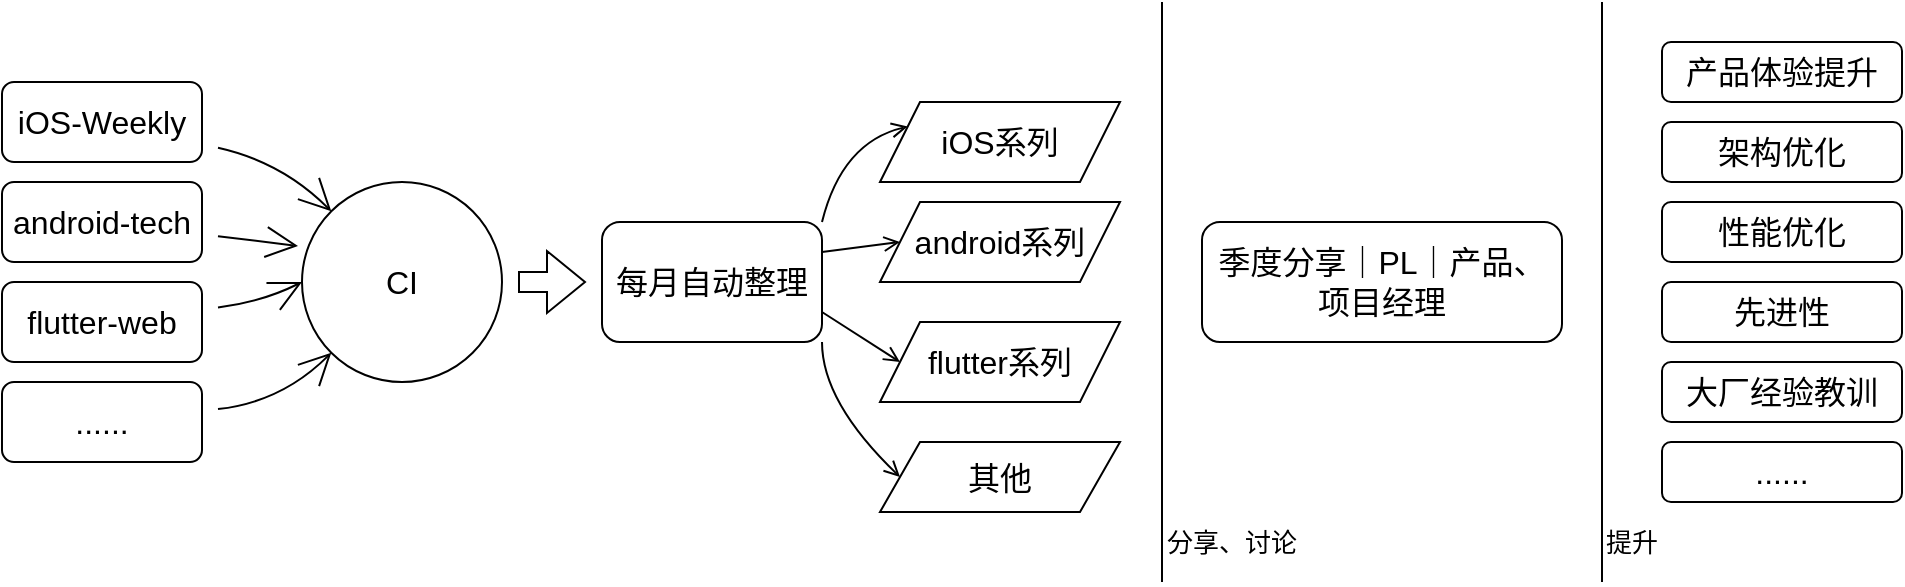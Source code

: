 <mxfile version="20.7.4" type="github">
  <diagram id="8Ll88vAG64B_30g3c1Fw" name="第 1 页">
    <mxGraphModel dx="1434" dy="736" grid="1" gridSize="10" guides="1" tooltips="1" connect="1" arrows="1" fold="1" page="1" pageScale="1" pageWidth="1200" pageHeight="600" math="0" shadow="0">
      <root>
        <mxCell id="0" />
        <mxCell id="1" parent="0" />
        <mxCell id="mm5lNdN80OMC59J0B6N4-8" style="edgeStyle=none;curved=1;rounded=0;orthogonalLoop=1;jettySize=auto;html=1;entryX=0;entryY=0;entryDx=0;entryDy=0;fontSize=12;endArrow=open;startSize=14;endSize=14;sourcePerimeterSpacing=8;targetPerimeterSpacing=8;" parent="1" source="mm5lNdN80OMC59J0B6N4-1" target="mm5lNdN80OMC59J0B6N4-4" edge="1">
          <mxGeometry relative="1" as="geometry">
            <Array as="points">
              <mxPoint x="250" y="220" />
            </Array>
          </mxGeometry>
        </mxCell>
        <mxCell id="mm5lNdN80OMC59J0B6N4-1" value="iOS-Weekly" style="rounded=1;whiteSpace=wrap;html=1;fontSize=16;" parent="1" vertex="1">
          <mxGeometry x="110" y="180" width="100" height="40" as="geometry" />
        </mxCell>
        <mxCell id="mm5lNdN80OMC59J0B6N4-9" style="edgeStyle=none;curved=1;rounded=0;orthogonalLoop=1;jettySize=auto;html=1;entryX=-0.02;entryY=0.32;entryDx=0;entryDy=0;entryPerimeter=0;fontSize=12;endArrow=open;startSize=14;endSize=14;sourcePerimeterSpacing=8;targetPerimeterSpacing=8;" parent="1" source="mm5lNdN80OMC59J0B6N4-2" target="mm5lNdN80OMC59J0B6N4-4" edge="1">
          <mxGeometry relative="1" as="geometry" />
        </mxCell>
        <mxCell id="mm5lNdN80OMC59J0B6N4-2" value="android-tech" style="rounded=1;whiteSpace=wrap;html=1;fontSize=16;" parent="1" vertex="1">
          <mxGeometry x="110" y="230" width="100" height="40" as="geometry" />
        </mxCell>
        <mxCell id="mm5lNdN80OMC59J0B6N4-10" style="edgeStyle=none;curved=1;rounded=0;orthogonalLoop=1;jettySize=auto;html=1;entryX=0;entryY=0.5;entryDx=0;entryDy=0;fontSize=12;endArrow=open;startSize=14;endSize=14;sourcePerimeterSpacing=8;targetPerimeterSpacing=8;" parent="1" source="mm5lNdN80OMC59J0B6N4-3" target="mm5lNdN80OMC59J0B6N4-4" edge="1">
          <mxGeometry relative="1" as="geometry">
            <Array as="points">
              <mxPoint x="240" y="290" />
            </Array>
          </mxGeometry>
        </mxCell>
        <mxCell id="mm5lNdN80OMC59J0B6N4-3" value="flutter-web" style="rounded=1;whiteSpace=wrap;html=1;fontSize=16;" parent="1" vertex="1">
          <mxGeometry x="110" y="280" width="100" height="40" as="geometry" />
        </mxCell>
        <mxCell id="mm5lNdN80OMC59J0B6N4-18" value="" style="edgeStyle=none;curved=1;rounded=0;orthogonalLoop=1;jettySize=auto;html=1;fontSize=12;endArrow=open;sourcePerimeterSpacing=8;targetPerimeterSpacing=8;shape=flexArrow;" parent="1" source="mm5lNdN80OMC59J0B6N4-4" target="mm5lNdN80OMC59J0B6N4-12" edge="1">
          <mxGeometry relative="1" as="geometry" />
        </mxCell>
        <mxCell id="mm5lNdN80OMC59J0B6N4-4" value="CI" style="ellipse;whiteSpace=wrap;html=1;aspect=fixed;fontSize=16;" parent="1" vertex="1">
          <mxGeometry x="260" y="230" width="100" height="100" as="geometry" />
        </mxCell>
        <mxCell id="mm5lNdN80OMC59J0B6N4-11" style="edgeStyle=none;curved=1;rounded=0;orthogonalLoop=1;jettySize=auto;html=1;entryX=0;entryY=1;entryDx=0;entryDy=0;fontSize=12;endArrow=open;startSize=14;endSize=14;sourcePerimeterSpacing=8;targetPerimeterSpacing=8;" parent="1" source="mm5lNdN80OMC59J0B6N4-5" target="mm5lNdN80OMC59J0B6N4-4" edge="1">
          <mxGeometry relative="1" as="geometry">
            <Array as="points">
              <mxPoint x="250" y="340" />
            </Array>
          </mxGeometry>
        </mxCell>
        <mxCell id="mm5lNdN80OMC59J0B6N4-5" value="......" style="rounded=1;whiteSpace=wrap;html=1;fontSize=16;" parent="1" vertex="1">
          <mxGeometry x="110" y="330" width="100" height="40" as="geometry" />
        </mxCell>
        <mxCell id="mm5lNdN80OMC59J0B6N4-19" style="edgeStyle=none;curved=1;rounded=0;orthogonalLoop=1;jettySize=auto;html=1;entryX=0;entryY=0.25;entryDx=0;entryDy=0;fontSize=12;endArrow=open;sourcePerimeterSpacing=8;targetPerimeterSpacing=8;exitX=1;exitY=0;exitDx=0;exitDy=0;" parent="1" source="mm5lNdN80OMC59J0B6N4-12" target="mm5lNdN80OMC59J0B6N4-14" edge="1">
          <mxGeometry relative="1" as="geometry">
            <Array as="points">
              <mxPoint x="530" y="210" />
            </Array>
          </mxGeometry>
        </mxCell>
        <mxCell id="mm5lNdN80OMC59J0B6N4-20" style="edgeStyle=none;curved=1;rounded=0;orthogonalLoop=1;jettySize=auto;html=1;entryX=0;entryY=0.5;entryDx=0;entryDy=0;fontSize=12;endArrow=open;sourcePerimeterSpacing=8;targetPerimeterSpacing=8;exitX=1;exitY=0.25;exitDx=0;exitDy=0;" parent="1" source="mm5lNdN80OMC59J0B6N4-12" target="mm5lNdN80OMC59J0B6N4-15" edge="1">
          <mxGeometry relative="1" as="geometry" />
        </mxCell>
        <mxCell id="mm5lNdN80OMC59J0B6N4-21" style="edgeStyle=none;curved=1;rounded=0;orthogonalLoop=1;jettySize=auto;html=1;entryX=0;entryY=0.5;entryDx=0;entryDy=0;fontSize=12;endArrow=open;sourcePerimeterSpacing=8;targetPerimeterSpacing=8;exitX=1;exitY=0.75;exitDx=0;exitDy=0;" parent="1" source="mm5lNdN80OMC59J0B6N4-12" target="mm5lNdN80OMC59J0B6N4-16" edge="1">
          <mxGeometry relative="1" as="geometry">
            <mxPoint x="520" y="280" as="sourcePoint" />
          </mxGeometry>
        </mxCell>
        <mxCell id="mm5lNdN80OMC59J0B6N4-22" style="edgeStyle=none;curved=1;rounded=0;orthogonalLoop=1;jettySize=auto;html=1;entryX=0;entryY=0.5;entryDx=0;entryDy=0;fontSize=12;endArrow=open;sourcePerimeterSpacing=8;targetPerimeterSpacing=8;exitX=1;exitY=1;exitDx=0;exitDy=0;" parent="1" source="mm5lNdN80OMC59J0B6N4-12" target="mm5lNdN80OMC59J0B6N4-17" edge="1">
          <mxGeometry relative="1" as="geometry">
            <Array as="points">
              <mxPoint x="520" y="340" />
            </Array>
          </mxGeometry>
        </mxCell>
        <mxCell id="mm5lNdN80OMC59J0B6N4-12" value="每月自动整理" style="rounded=1;whiteSpace=wrap;html=1;fontSize=16;" parent="1" vertex="1">
          <mxGeometry x="410" y="250" width="110" height="60" as="geometry" />
        </mxCell>
        <mxCell id="mm5lNdN80OMC59J0B6N4-14" value="iOS系列" style="shape=parallelogram;perimeter=parallelogramPerimeter;whiteSpace=wrap;html=1;fixedSize=1;fontSize=16;" parent="1" vertex="1">
          <mxGeometry x="549" y="190" width="120" height="40" as="geometry" />
        </mxCell>
        <mxCell id="mm5lNdN80OMC59J0B6N4-15" value="android系列" style="shape=parallelogram;perimeter=parallelogramPerimeter;whiteSpace=wrap;html=1;fixedSize=1;fontSize=16;" parent="1" vertex="1">
          <mxGeometry x="549" y="240" width="120" height="40" as="geometry" />
        </mxCell>
        <mxCell id="mm5lNdN80OMC59J0B6N4-16" value="flutter系列" style="shape=parallelogram;perimeter=parallelogramPerimeter;whiteSpace=wrap;html=1;fixedSize=1;fontSize=16;" parent="1" vertex="1">
          <mxGeometry x="549" y="300" width="120" height="40" as="geometry" />
        </mxCell>
        <mxCell id="mm5lNdN80OMC59J0B6N4-17" value="其他" style="shape=parallelogram;perimeter=parallelogramPerimeter;whiteSpace=wrap;html=1;fixedSize=1;fontSize=16;" parent="1" vertex="1">
          <mxGeometry x="549" y="360" width="120" height="35" as="geometry" />
        </mxCell>
        <mxCell id="mm5lNdN80OMC59J0B6N4-23" value="" style="endArrow=none;html=1;rounded=0;fontSize=12;sourcePerimeterSpacing=8;targetPerimeterSpacing=8;curved=1;" parent="1" edge="1">
          <mxGeometry width="50" height="50" relative="1" as="geometry">
            <mxPoint x="690" y="430" as="sourcePoint" />
            <mxPoint x="690" y="140" as="targetPoint" />
          </mxGeometry>
        </mxCell>
        <mxCell id="mm5lNdN80OMC59J0B6N4-24" value="季度分享｜PL｜产品、项目经理" style="rounded=1;whiteSpace=wrap;html=1;fontSize=16;" parent="1" vertex="1">
          <mxGeometry x="710" y="250" width="180" height="60" as="geometry" />
        </mxCell>
        <mxCell id="wplj45lKmrnIDv5z1rPm-1" value="" style="endArrow=none;html=1;rounded=0;fontSize=12;sourcePerimeterSpacing=8;targetPerimeterSpacing=8;curved=1;" edge="1" parent="1">
          <mxGeometry width="50" height="50" relative="1" as="geometry">
            <mxPoint x="910" y="430" as="sourcePoint" />
            <mxPoint x="910" y="140" as="targetPoint" />
          </mxGeometry>
        </mxCell>
        <mxCell id="wplj45lKmrnIDv5z1rPm-2" value="产品体验提升" style="rounded=1;whiteSpace=wrap;html=1;fontSize=16;" vertex="1" parent="1">
          <mxGeometry x="940" y="160" width="120" height="30" as="geometry" />
        </mxCell>
        <mxCell id="wplj45lKmrnIDv5z1rPm-3" value="架构优化" style="rounded=1;whiteSpace=wrap;html=1;fontSize=16;" vertex="1" parent="1">
          <mxGeometry x="940" y="200" width="120" height="30" as="geometry" />
        </mxCell>
        <mxCell id="wplj45lKmrnIDv5z1rPm-4" value="性能优化" style="rounded=1;whiteSpace=wrap;html=1;fontSize=16;" vertex="1" parent="1">
          <mxGeometry x="940" y="240" width="120" height="30" as="geometry" />
        </mxCell>
        <mxCell id="wplj45lKmrnIDv5z1rPm-5" value="分享、讨论" style="text;html=1;strokeColor=none;fillColor=none;align=center;verticalAlign=middle;whiteSpace=wrap;rounded=0;fontSize=13;" vertex="1" parent="1">
          <mxGeometry x="680" y="395" width="90" height="30" as="geometry" />
        </mxCell>
        <mxCell id="wplj45lKmrnIDv5z1rPm-6" value="提升" style="text;html=1;strokeColor=none;fillColor=none;align=center;verticalAlign=middle;whiteSpace=wrap;rounded=0;fontSize=13;" vertex="1" parent="1">
          <mxGeometry x="880" y="395" width="90" height="30" as="geometry" />
        </mxCell>
        <mxCell id="wplj45lKmrnIDv5z1rPm-7" value="先进性" style="rounded=1;whiteSpace=wrap;html=1;fontSize=16;" vertex="1" parent="1">
          <mxGeometry x="940" y="280" width="120" height="30" as="geometry" />
        </mxCell>
        <mxCell id="wplj45lKmrnIDv5z1rPm-8" value="大厂经验教训" style="rounded=1;whiteSpace=wrap;html=1;fontSize=16;" vertex="1" parent="1">
          <mxGeometry x="940" y="320" width="120" height="30" as="geometry" />
        </mxCell>
        <mxCell id="wplj45lKmrnIDv5z1rPm-9" value="......" style="rounded=1;whiteSpace=wrap;html=1;fontSize=16;" vertex="1" parent="1">
          <mxGeometry x="940" y="360" width="120" height="30" as="geometry" />
        </mxCell>
      </root>
    </mxGraphModel>
  </diagram>
</mxfile>
